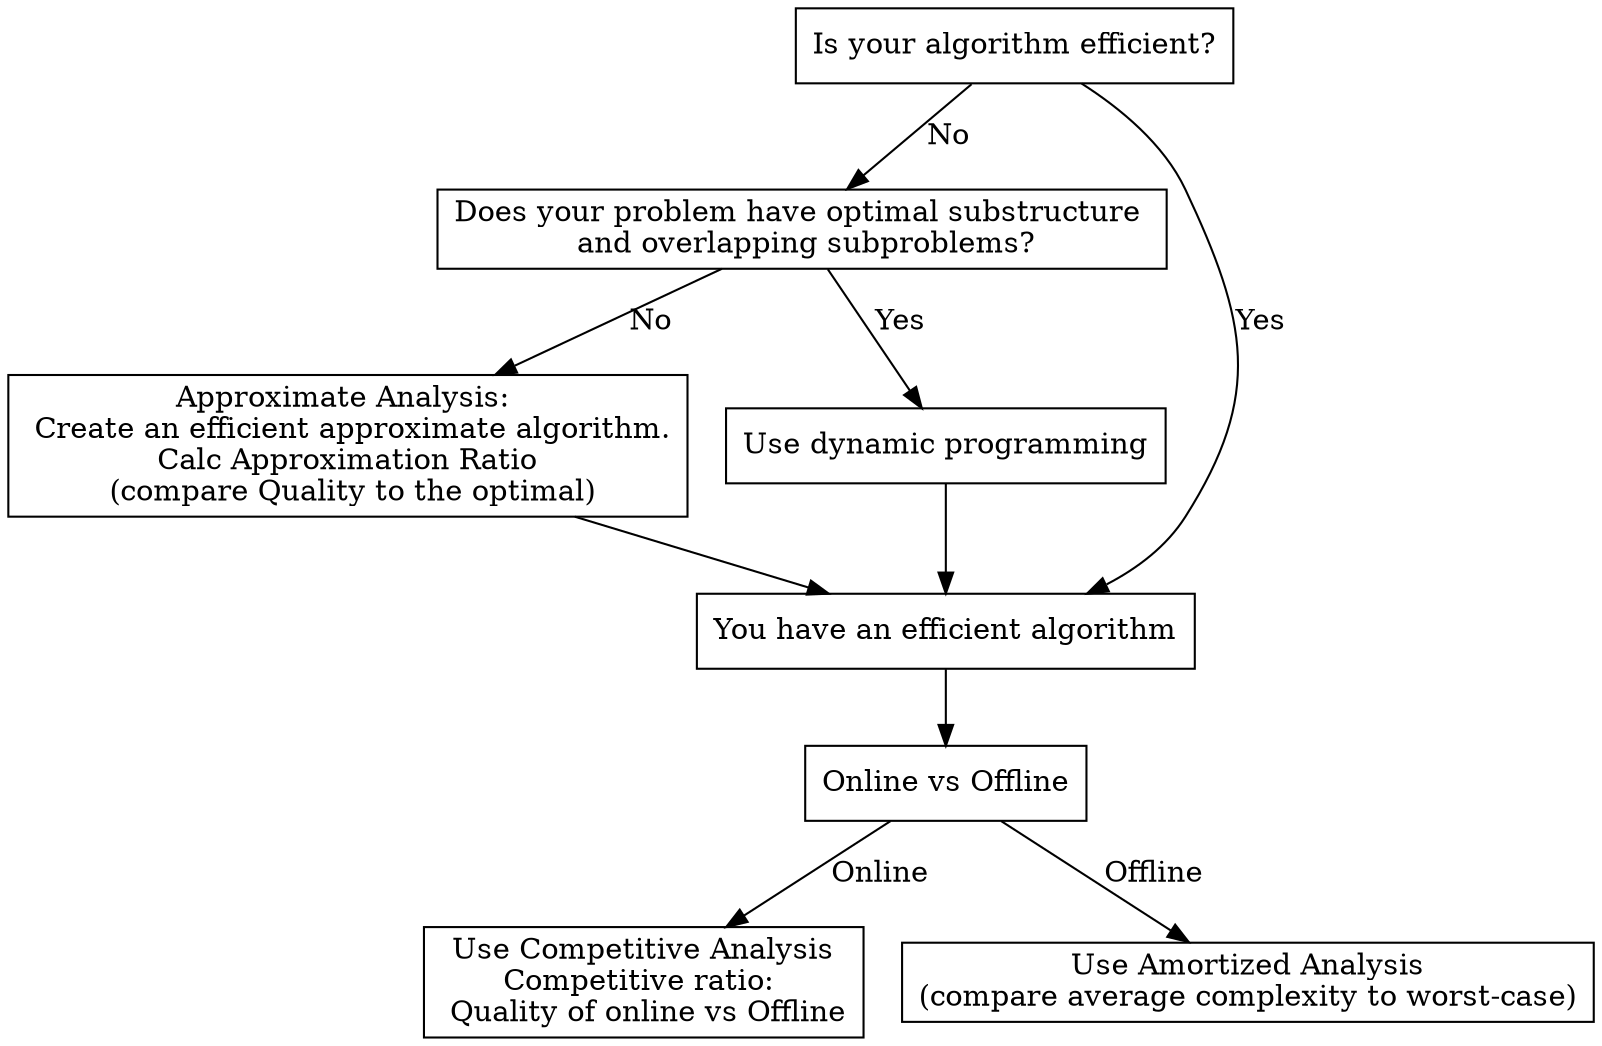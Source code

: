 digraph AlgorithmAnalysis {
    node [shape=box];
    A [label="Is your algorithm efficient?"];
    A1 [label="Does your problem have optimal substructure \n and overlapping subproblems?"];
    B [label="Approximate Analysis: \n Create an efficient approximate algorithm.\n Calc Approximation Ratio \n (compare Quality to the optimal)"];
    B2 [label="Use dynamic programming"];
    C [label="You have an efficient algorithm"];
    D [label="Online vs Offline"];
    E [label="Use Competitive Analysis\nCompetitive ratio: \n Quality of online vs Offline"];
    F [label="Use Amortized Analysis\n(compare average complexity to worst-case)"];
    
    // Flow connections
    A -> A1 [label="No"];
    A -> C [label="Yes"];
    A1 -> B [label="No"];
    A1 -> B2 [label="Yes"];
    B2 -> C;
    B -> C;
    C -> D;
    D -> E [label="Online"];
    D -> F [label="Offline"];
    
    // Formatting
    rankdir=TB;
}
